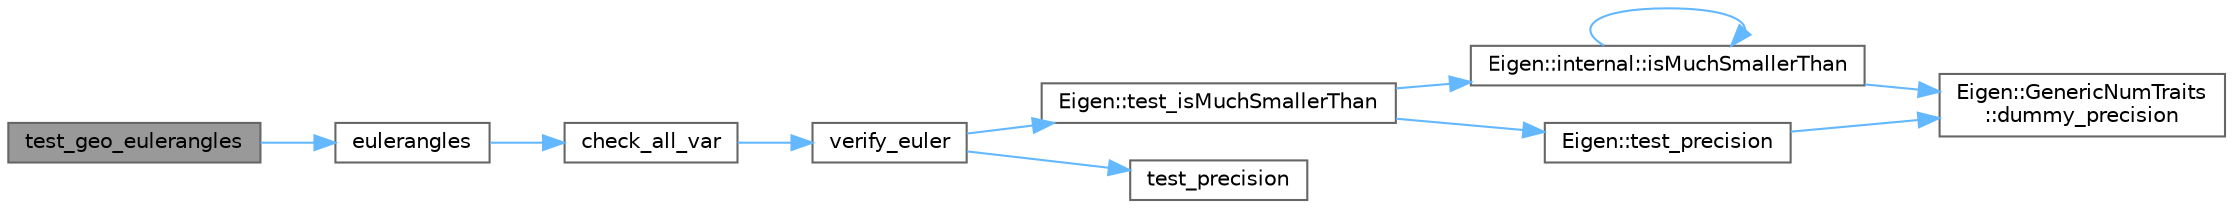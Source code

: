 digraph "test_geo_eulerangles"
{
 // LATEX_PDF_SIZE
  bgcolor="transparent";
  edge [fontname=Helvetica,fontsize=10,labelfontname=Helvetica,labelfontsize=10];
  node [fontname=Helvetica,fontsize=10,shape=box,height=0.2,width=0.4];
  rankdir="LR";
  Node1 [id="Node000001",label="test_geo_eulerangles",height=0.2,width=0.4,color="gray40", fillcolor="grey60", style="filled", fontcolor="black",tooltip=" "];
  Node1 -> Node2 [id="edge1_Node000001_Node000002",color="steelblue1",style="solid",tooltip=" "];
  Node2 [id="Node000002",label="eulerangles",height=0.2,width=0.4,color="grey40", fillcolor="white", style="filled",URL="$geo__eulerangles_8cpp.html#a34bc4cd7df3148e720ffe58684c50e4a",tooltip=" "];
  Node2 -> Node3 [id="edge2_Node000002_Node000003",color="steelblue1",style="solid",tooltip=" "];
  Node3 [id="Node000003",label="check_all_var",height=0.2,width=0.4,color="grey40", fillcolor="white", style="filled",URL="$geo__eulerangles_8cpp.html#af73d6098f2d25b9901839c60037c6474",tooltip=" "];
  Node3 -> Node4 [id="edge3_Node000003_Node000004",color="steelblue1",style="solid",tooltip=" "];
  Node4 [id="Node000004",label="verify_euler",height=0.2,width=0.4,color="grey40", fillcolor="white", style="filled",URL="$geo__eulerangles_8cpp.html#a2555900353b22c3df3d92616b848f6c7",tooltip=" "];
  Node4 -> Node5 [id="edge4_Node000004_Node000005",color="steelblue1",style="solid",tooltip=" "];
  Node5 [id="Node000005",label="Eigen::test_isMuchSmallerThan",height=0.2,width=0.4,color="grey40", fillcolor="white", style="filled",URL="$namespace_eigen.html#a6a0c30775a04443b5ab0c84e9771f1f1",tooltip=" "];
  Node5 -> Node6 [id="edge5_Node000005_Node000006",color="steelblue1",style="solid",tooltip=" "];
  Node6 [id="Node000006",label="Eigen::internal::isMuchSmallerThan",height=0.2,width=0.4,color="grey40", fillcolor="white", style="filled",URL="$namespace_eigen_1_1internal.html#a84d9a116f1410c45670db495257f64ac",tooltip=" "];
  Node6 -> Node7 [id="edge6_Node000006_Node000007",color="steelblue1",style="solid",tooltip=" "];
  Node7 [id="Node000007",label="Eigen::GenericNumTraits\l::dummy_precision",height=0.2,width=0.4,color="grey40", fillcolor="white", style="filled",URL="$struct_eigen_1_1_generic_num_traits.html#a77dc085cf094c377faaf0c520e3e4efa",tooltip=" "];
  Node6 -> Node6 [id="edge7_Node000006_Node000006",color="steelblue1",style="solid",tooltip=" "];
  Node5 -> Node8 [id="edge8_Node000005_Node000008",color="steelblue1",style="solid",tooltip=" "];
  Node8 [id="Node000008",label="Eigen::test_precision",height=0.2,width=0.4,color="grey40", fillcolor="white", style="filled",URL="$namespace_eigen.html#a59fa1c0c2d234197bce8d461a4776793",tooltip=" "];
  Node8 -> Node7 [id="edge9_Node000008_Node000007",color="steelblue1",style="solid",tooltip=" "];
  Node4 -> Node9 [id="edge10_Node000004_Node000009",color="steelblue1",style="solid",tooltip=" "];
  Node9 [id="Node000009",label="test_precision",height=0.2,width=0.4,color="grey40", fillcolor="white", style="filled",URL="$spbenchsolver_8h.html#ac873ccd2d8b50aa74f31783a38ba5d99",tooltip=" "];
}
